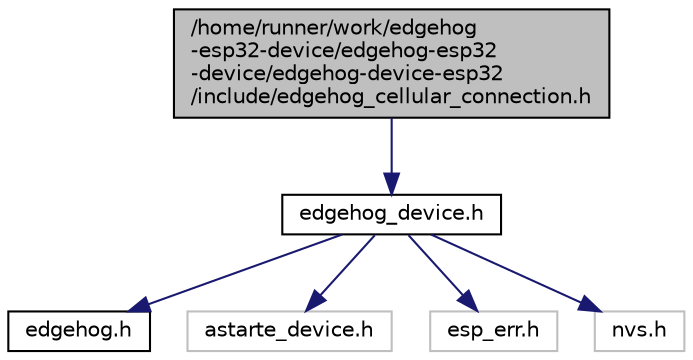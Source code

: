 digraph "/home/runner/work/edgehog-esp32-device/edgehog-esp32-device/edgehog-device-esp32/include/edgehog_cellular_connection.h"
{
 // LATEX_PDF_SIZE
  edge [fontname="Helvetica",fontsize="10",labelfontname="Helvetica",labelfontsize="10"];
  node [fontname="Helvetica",fontsize="10",shape=record];
  Node1 [label="/home/runner/work/edgehog\l-esp32-device/edgehog-esp32\l-device/edgehog-device-esp32\l/include/edgehog_cellular_connection.h",height=0.2,width=0.4,color="black", fillcolor="grey75", style="filled", fontcolor="black",tooltip="Edgehog device cellular connection API."];
  Node1 -> Node2 [color="midnightblue",fontsize="10",style="solid",fontname="Helvetica"];
  Node2 [label="edgehog_device.h",height=0.2,width=0.4,color="black", fillcolor="white", style="filled",URL="$edgehog__device_8h.html",tooltip="Edgehog device SDK API."];
  Node2 -> Node3 [color="midnightblue",fontsize="10",style="solid",fontname="Helvetica"];
  Node3 [label="edgehog.h",height=0.2,width=0.4,color="black", fillcolor="white", style="filled",URL="$edgehog_8h.html",tooltip="Edgehog types and defines."];
  Node2 -> Node4 [color="midnightblue",fontsize="10",style="solid",fontname="Helvetica"];
  Node4 [label="astarte_device.h",height=0.2,width=0.4,color="grey75", fillcolor="white", style="filled",tooltip=" "];
  Node2 -> Node5 [color="midnightblue",fontsize="10",style="solid",fontname="Helvetica"];
  Node5 [label="esp_err.h",height=0.2,width=0.4,color="grey75", fillcolor="white", style="filled",tooltip=" "];
  Node2 -> Node6 [color="midnightblue",fontsize="10",style="solid",fontname="Helvetica"];
  Node6 [label="nvs.h",height=0.2,width=0.4,color="grey75", fillcolor="white", style="filled",tooltip=" "];
}
